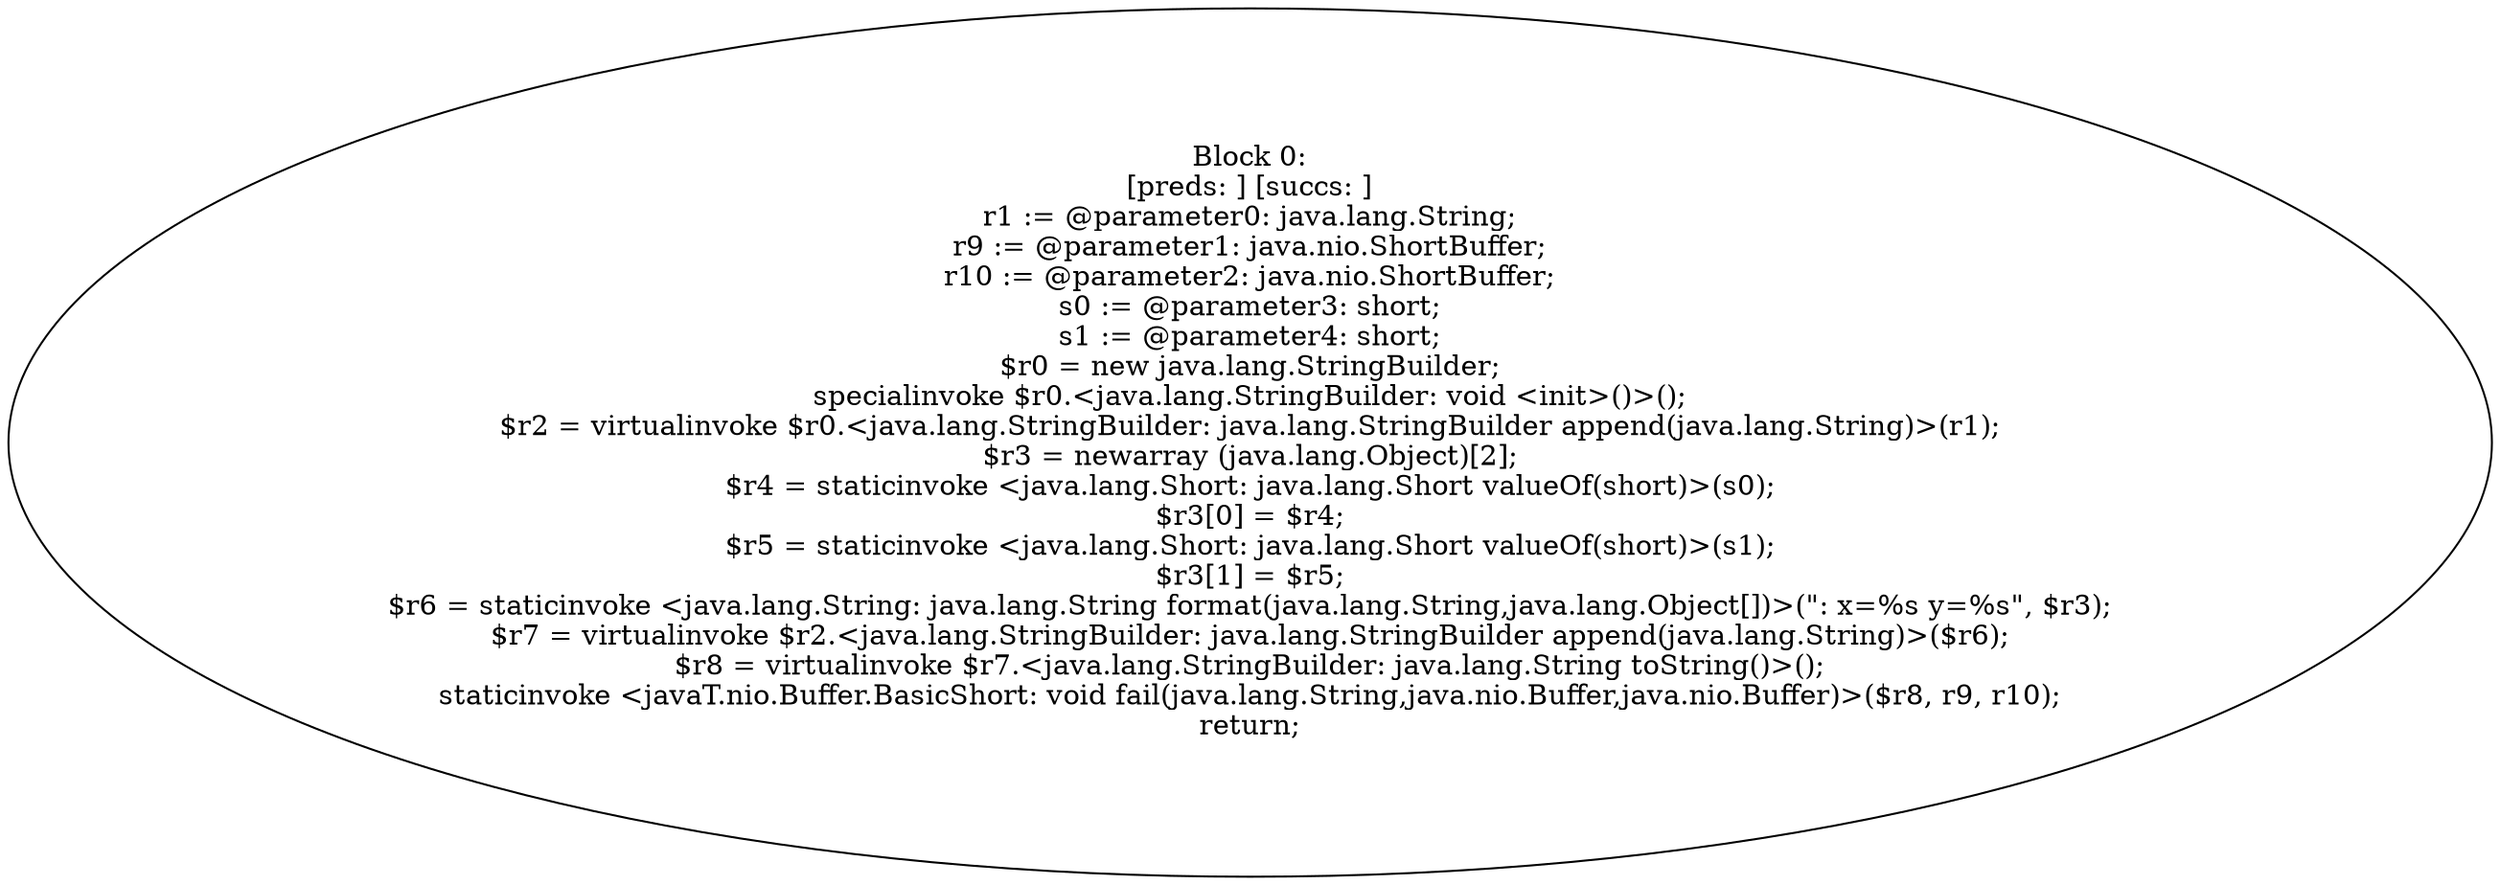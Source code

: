 digraph "unitGraph" {
    "Block 0:
[preds: ] [succs: ]
r1 := @parameter0: java.lang.String;
r9 := @parameter1: java.nio.ShortBuffer;
r10 := @parameter2: java.nio.ShortBuffer;
s0 := @parameter3: short;
s1 := @parameter4: short;
$r0 = new java.lang.StringBuilder;
specialinvoke $r0.<java.lang.StringBuilder: void <init>()>();
$r2 = virtualinvoke $r0.<java.lang.StringBuilder: java.lang.StringBuilder append(java.lang.String)>(r1);
$r3 = newarray (java.lang.Object)[2];
$r4 = staticinvoke <java.lang.Short: java.lang.Short valueOf(short)>(s0);
$r3[0] = $r4;
$r5 = staticinvoke <java.lang.Short: java.lang.Short valueOf(short)>(s1);
$r3[1] = $r5;
$r6 = staticinvoke <java.lang.String: java.lang.String format(java.lang.String,java.lang.Object[])>(\": x=%s y=%s\", $r3);
$r7 = virtualinvoke $r2.<java.lang.StringBuilder: java.lang.StringBuilder append(java.lang.String)>($r6);
$r8 = virtualinvoke $r7.<java.lang.StringBuilder: java.lang.String toString()>();
staticinvoke <javaT.nio.Buffer.BasicShort: void fail(java.lang.String,java.nio.Buffer,java.nio.Buffer)>($r8, r9, r10);
return;
"
}
